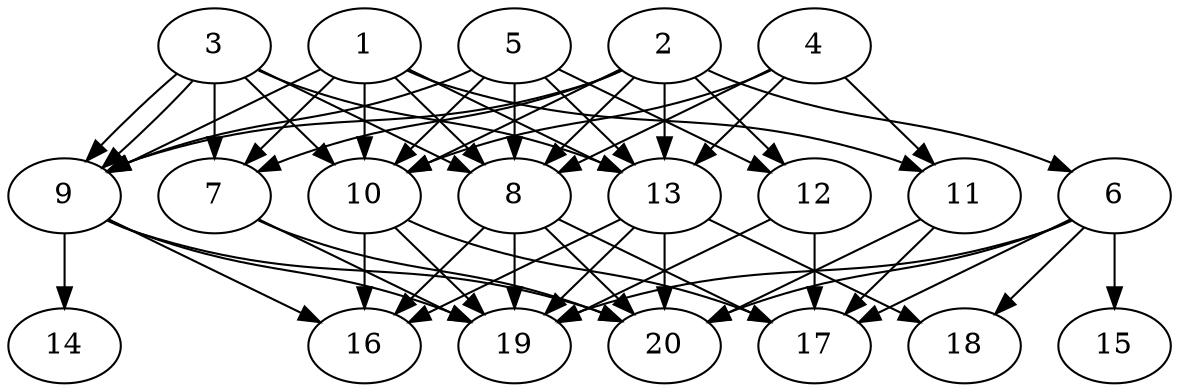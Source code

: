 // DAG automatically generated by daggen at Tue Aug  6 16:20:30 2019
// ./daggen --dot -n 20 --ccr 0.4 --fat 0.8 --regular 0.5 --density 0.9 --mindata 5242880 --maxdata 52428800 
digraph G {
  1 [size="126732800", alpha="0.16", expect_size="50693120"] 
  1 -> 7 [size ="50693120"]
  1 -> 8 [size ="50693120"]
  1 -> 9 [size ="50693120"]
  1 -> 10 [size ="50693120"]
  1 -> 11 [size ="50693120"]
  1 -> 13 [size ="50693120"]
  2 [size="99002880", alpha="0.07", expect_size="39601152"] 
  2 -> 6 [size ="39601152"]
  2 -> 7 [size ="39601152"]
  2 -> 8 [size ="39601152"]
  2 -> 9 [size ="39601152"]
  2 -> 10 [size ="39601152"]
  2 -> 12 [size ="39601152"]
  2 -> 13 [size ="39601152"]
  3 [size="125923840", alpha="0.07", expect_size="50369536"] 
  3 -> 7 [size ="50369536"]
  3 -> 8 [size ="50369536"]
  3 -> 9 [size ="50369536"]
  3 -> 9 [size ="50369536"]
  3 -> 10 [size ="50369536"]
  3 -> 13 [size ="50369536"]
  4 [size="94210560", alpha="0.14", expect_size="37684224"] 
  4 -> 8 [size ="37684224"]
  4 -> 10 [size ="37684224"]
  4 -> 11 [size ="37684224"]
  4 -> 13 [size ="37684224"]
  5 [size="49320960", alpha="0.03", expect_size="19728384"] 
  5 -> 8 [size ="19728384"]
  5 -> 9 [size ="19728384"]
  5 -> 10 [size ="19728384"]
  5 -> 12 [size ="19728384"]
  5 -> 13 [size ="19728384"]
  6 [size="65392640", alpha="0.17", expect_size="26157056"] 
  6 -> 15 [size ="26157056"]
  6 -> 17 [size ="26157056"]
  6 -> 18 [size ="26157056"]
  6 -> 19 [size ="26157056"]
  6 -> 20 [size ="26157056"]
  7 [size="43745280", alpha="0.17", expect_size="17498112"] 
  7 -> 19 [size ="17498112"]
  7 -> 20 [size ="17498112"]
  8 [size="129264640", alpha="0.17", expect_size="51705856"] 
  8 -> 16 [size ="51705856"]
  8 -> 17 [size ="51705856"]
  8 -> 19 [size ="51705856"]
  8 -> 20 [size ="51705856"]
  9 [size="82347520", alpha="0.00", expect_size="32939008"] 
  9 -> 14 [size ="32939008"]
  9 -> 16 [size ="32939008"]
  9 -> 19 [size ="32939008"]
  9 -> 20 [size ="32939008"]
  10 [size="120197120", alpha="0.07", expect_size="48078848"] 
  10 -> 16 [size ="48078848"]
  10 -> 17 [size ="48078848"]
  10 -> 19 [size ="48078848"]
  11 [size="68856320", alpha="0.11", expect_size="27542528"] 
  11 -> 17 [size ="27542528"]
  11 -> 20 [size ="27542528"]
  12 [size="47912960", alpha="0.09", expect_size="19165184"] 
  12 -> 17 [size ="19165184"]
  12 -> 19 [size ="19165184"]
  13 [size="86545920", alpha="0.10", expect_size="34618368"] 
  13 -> 16 [size ="34618368"]
  13 -> 18 [size ="34618368"]
  13 -> 19 [size ="34618368"]
  13 -> 20 [size ="34618368"]
  14 [size="129159680", alpha="0.13", expect_size="51663872"] 
  15 [size="90987520", alpha="0.10", expect_size="36395008"] 
  16 [size="109724160", alpha="0.15", expect_size="43889664"] 
  17 [size="93048320", alpha="0.00", expect_size="37219328"] 
  18 [size="75607040", alpha="0.09", expect_size="30242816"] 
  19 [size="58293760", alpha="0.06", expect_size="23317504"] 
  20 [size="60523520", alpha="0.03", expect_size="24209408"] 
}
